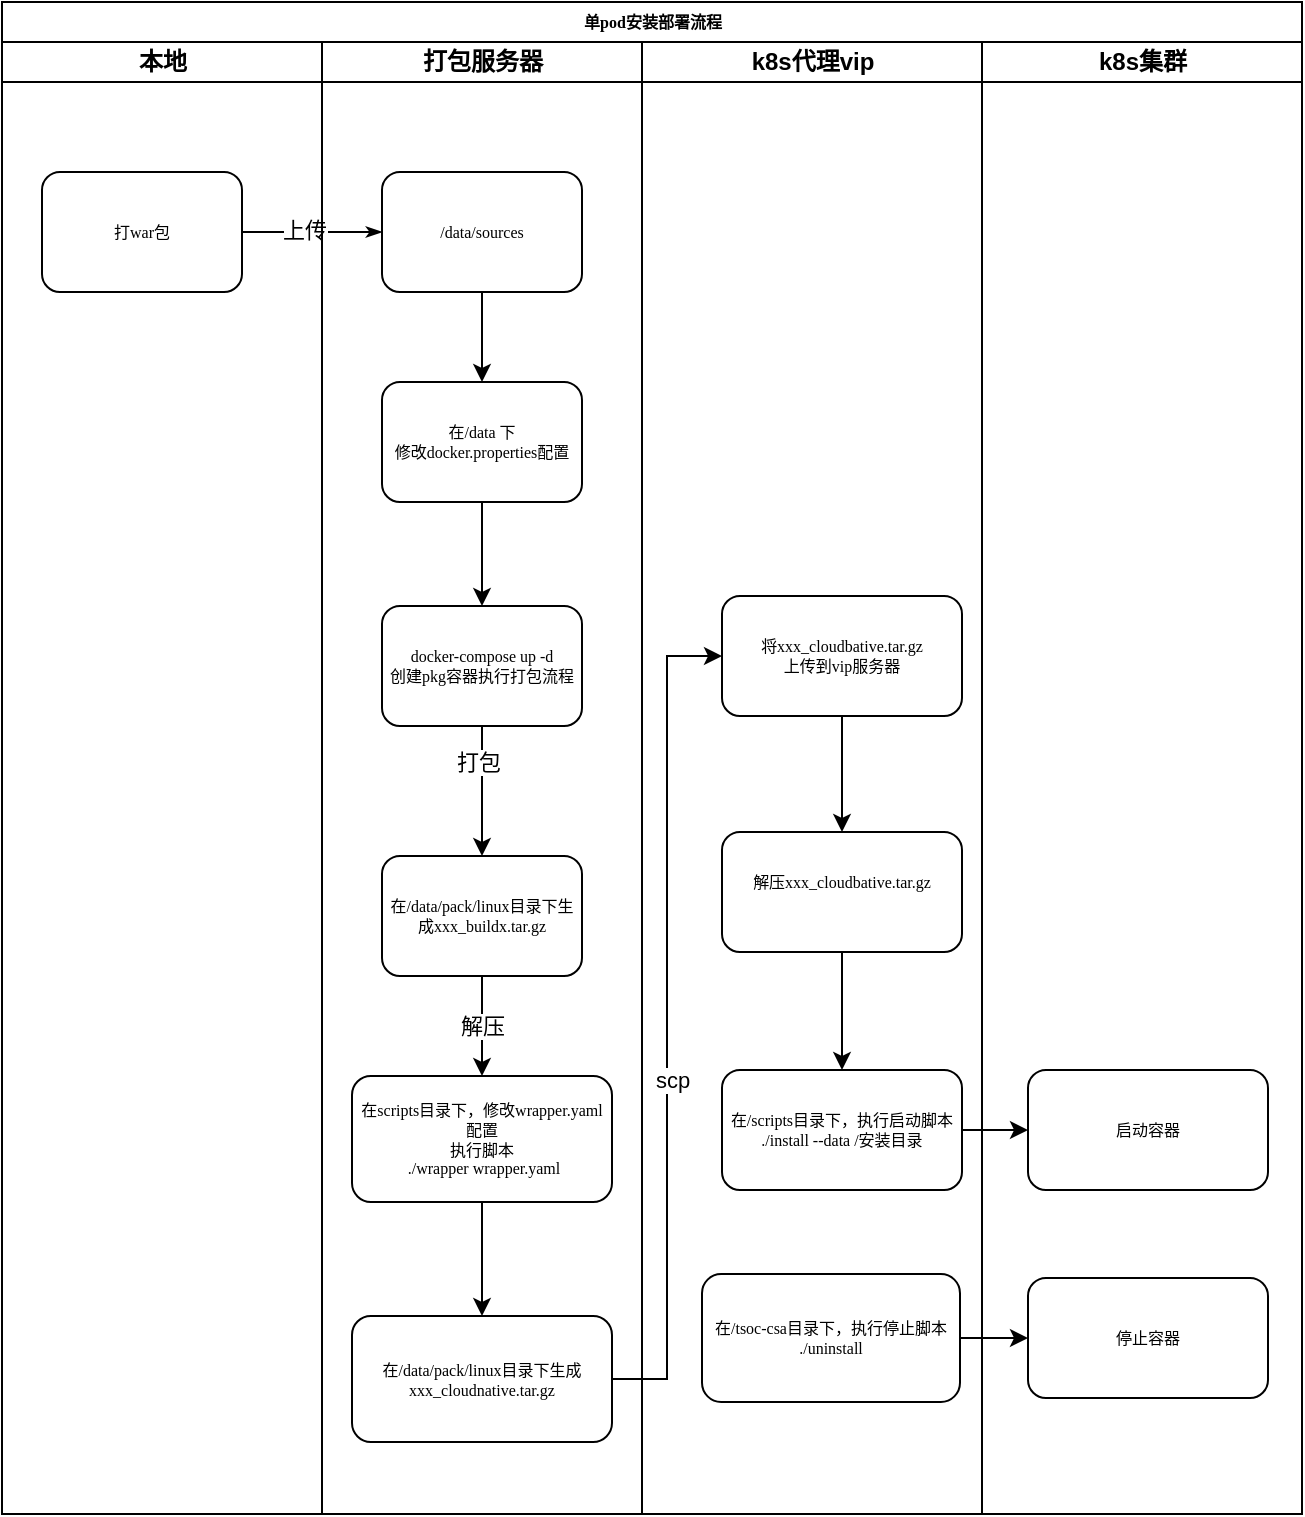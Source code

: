 <mxfile version="24.0.0" type="github">
  <diagram name="Page-1" id="74e2e168-ea6b-b213-b513-2b3c1d86103e">
    <mxGraphModel dx="1207" dy="664" grid="1" gridSize="10" guides="1" tooltips="1" connect="1" arrows="1" fold="1" page="1" pageScale="1" pageWidth="1100" pageHeight="850" background="none" math="0" shadow="0">
      <root>
        <mxCell id="0" />
        <mxCell id="1" parent="0" />
        <mxCell id="77e6c97f196da883-1" value="单pod安装部署流程" style="swimlane;html=1;childLayout=stackLayout;startSize=20;rounded=0;shadow=0;labelBackgroundColor=none;strokeWidth=1;fontFamily=Verdana;fontSize=8;align=center;" parent="1" vertex="1">
          <mxGeometry x="70" y="40" width="650" height="756" as="geometry">
            <mxRectangle x="70" y="40" width="60" height="20" as="alternateBounds" />
          </mxGeometry>
        </mxCell>
        <mxCell id="77e6c97f196da883-2" value="本地" style="swimlane;html=1;startSize=20;" parent="77e6c97f196da883-1" vertex="1">
          <mxGeometry y="20" width="160" height="736" as="geometry" />
        </mxCell>
        <mxCell id="77e6c97f196da883-8" value="打war包" style="rounded=1;whiteSpace=wrap;html=1;shadow=0;labelBackgroundColor=none;strokeWidth=1;fontFamily=Verdana;fontSize=8;align=center;" parent="77e6c97f196da883-2" vertex="1">
          <mxGeometry x="20" y="65" width="100" height="60" as="geometry" />
        </mxCell>
        <mxCell id="77e6c97f196da883-26" style="edgeStyle=orthogonalEdgeStyle;rounded=1;html=1;labelBackgroundColor=none;startArrow=none;startFill=0;startSize=5;endArrow=classicThin;endFill=1;endSize=5;jettySize=auto;orthogonalLoop=1;strokeWidth=1;fontFamily=Verdana;fontSize=8" parent="77e6c97f196da883-1" source="77e6c97f196da883-8" target="77e6c97f196da883-11" edge="1">
          <mxGeometry relative="1" as="geometry" />
        </mxCell>
        <mxCell id="NYJ9oHOiFf-xtb8jjsaK-16" value="上传" style="edgeLabel;html=1;align=center;verticalAlign=middle;resizable=0;points=[];" vertex="1" connectable="0" parent="77e6c97f196da883-26">
          <mxGeometry x="-0.125" y="1" relative="1" as="geometry">
            <mxPoint as="offset" />
          </mxGeometry>
        </mxCell>
        <mxCell id="77e6c97f196da883-33" style="edgeStyle=orthogonalEdgeStyle;rounded=1;html=1;labelBackgroundColor=none;startArrow=none;startFill=0;startSize=5;endArrow=classicThin;endFill=1;endSize=5;jettySize=auto;orthogonalLoop=1;strokeWidth=1;fontFamily=Verdana;fontSize=8" parent="77e6c97f196da883-1" source="77e6c97f196da883-13" edge="1">
          <mxGeometry relative="1" as="geometry">
            <mxPoint x="510" y="290" as="targetPoint" />
          </mxGeometry>
        </mxCell>
        <mxCell id="77e6c97f196da883-3" value="打包服务器" style="swimlane;html=1;startSize=20;" parent="77e6c97f196da883-1" vertex="1">
          <mxGeometry x="160" y="20" width="160" height="736" as="geometry" />
        </mxCell>
        <mxCell id="NYJ9oHOiFf-xtb8jjsaK-18" value="" style="edgeStyle=orthogonalEdgeStyle;rounded=0;orthogonalLoop=1;jettySize=auto;html=1;" edge="1" parent="77e6c97f196da883-3" source="77e6c97f196da883-11" target="NYJ9oHOiFf-xtb8jjsaK-17">
          <mxGeometry relative="1" as="geometry" />
        </mxCell>
        <mxCell id="77e6c97f196da883-11" value="/data/sources" style="rounded=1;whiteSpace=wrap;html=1;shadow=0;labelBackgroundColor=none;strokeWidth=1;fontFamily=Verdana;fontSize=8;align=center;" parent="77e6c97f196da883-3" vertex="1">
          <mxGeometry x="30" y="65" width="100" height="60" as="geometry" />
        </mxCell>
        <mxCell id="NYJ9oHOiFf-xtb8jjsaK-20" value="" style="edgeStyle=orthogonalEdgeStyle;rounded=0;orthogonalLoop=1;jettySize=auto;html=1;" edge="1" parent="77e6c97f196da883-3" source="NYJ9oHOiFf-xtb8jjsaK-17" target="NYJ9oHOiFf-xtb8jjsaK-19">
          <mxGeometry relative="1" as="geometry" />
        </mxCell>
        <mxCell id="NYJ9oHOiFf-xtb8jjsaK-17" value="在/data 下&lt;br&gt;修改docker.properties配置" style="rounded=1;whiteSpace=wrap;html=1;shadow=0;labelBackgroundColor=none;strokeWidth=1;fontFamily=Verdana;fontSize=8;align=center;" vertex="1" parent="77e6c97f196da883-3">
          <mxGeometry x="30" y="170" width="100" height="60" as="geometry" />
        </mxCell>
        <mxCell id="NYJ9oHOiFf-xtb8jjsaK-22" value="" style="edgeStyle=orthogonalEdgeStyle;rounded=0;orthogonalLoop=1;jettySize=auto;html=1;" edge="1" parent="77e6c97f196da883-3" source="NYJ9oHOiFf-xtb8jjsaK-19" target="NYJ9oHOiFf-xtb8jjsaK-21">
          <mxGeometry relative="1" as="geometry" />
        </mxCell>
        <mxCell id="NYJ9oHOiFf-xtb8jjsaK-25" value="打包" style="edgeLabel;html=1;align=center;verticalAlign=middle;resizable=0;points=[];" vertex="1" connectable="0" parent="NYJ9oHOiFf-xtb8jjsaK-22">
          <mxGeometry x="-0.463" y="-2" relative="1" as="geometry">
            <mxPoint as="offset" />
          </mxGeometry>
        </mxCell>
        <mxCell id="NYJ9oHOiFf-xtb8jjsaK-19" value="docker-compose up -d&lt;br&gt;创建pkg容器执行打包流程" style="rounded=1;whiteSpace=wrap;html=1;shadow=0;labelBackgroundColor=none;strokeWidth=1;fontFamily=Verdana;fontSize=8;align=center;" vertex="1" parent="77e6c97f196da883-3">
          <mxGeometry x="30" y="282" width="100" height="60" as="geometry" />
        </mxCell>
        <mxCell id="NYJ9oHOiFf-xtb8jjsaK-24" value="解压" style="edgeStyle=orthogonalEdgeStyle;rounded=0;orthogonalLoop=1;jettySize=auto;html=1;" edge="1" parent="77e6c97f196da883-3" source="NYJ9oHOiFf-xtb8jjsaK-21" target="NYJ9oHOiFf-xtb8jjsaK-23">
          <mxGeometry relative="1" as="geometry" />
        </mxCell>
        <mxCell id="NYJ9oHOiFf-xtb8jjsaK-21" value="在/data/pack/linux目录下生成xxx_buildx.tar.gz" style="rounded=1;whiteSpace=wrap;html=1;shadow=0;labelBackgroundColor=none;strokeWidth=1;fontFamily=Verdana;fontSize=8;align=center;" vertex="1" parent="77e6c97f196da883-3">
          <mxGeometry x="30" y="407" width="100" height="60" as="geometry" />
        </mxCell>
        <mxCell id="NYJ9oHOiFf-xtb8jjsaK-27" value="" style="edgeStyle=orthogonalEdgeStyle;rounded=0;orthogonalLoop=1;jettySize=auto;html=1;" edge="1" parent="77e6c97f196da883-3" source="NYJ9oHOiFf-xtb8jjsaK-23" target="NYJ9oHOiFf-xtb8jjsaK-26">
          <mxGeometry relative="1" as="geometry" />
        </mxCell>
        <mxCell id="NYJ9oHOiFf-xtb8jjsaK-23" value="在scripts目录下，修改wrapper.yaml配置&lt;br&gt;执行脚本&lt;br&gt;&amp;nbsp;./wrapper wrapper.yaml" style="rounded=1;whiteSpace=wrap;html=1;shadow=0;labelBackgroundColor=none;strokeWidth=1;fontFamily=Verdana;fontSize=8;align=center;" vertex="1" parent="77e6c97f196da883-3">
          <mxGeometry x="15" y="517" width="130" height="63" as="geometry" />
        </mxCell>
        <mxCell id="NYJ9oHOiFf-xtb8jjsaK-26" value="在/data/pack/linux目录下生成&lt;br&gt;xxx_cloudnative.tar.gz" style="rounded=1;whiteSpace=wrap;html=1;shadow=0;labelBackgroundColor=none;strokeWidth=1;fontFamily=Verdana;fontSize=8;align=center;" vertex="1" parent="77e6c97f196da883-3">
          <mxGeometry x="15" y="637" width="130" height="63" as="geometry" />
        </mxCell>
        <mxCell id="77e6c97f196da883-4" value="k8s代理vip" style="swimlane;html=1;startSize=20;" parent="77e6c97f196da883-1" vertex="1">
          <mxGeometry x="320" y="20" width="170" height="736" as="geometry" />
        </mxCell>
        <mxCell id="77e6c97f196da883-29" style="edgeStyle=orthogonalEdgeStyle;rounded=1;html=1;labelBackgroundColor=none;startArrow=none;startFill=0;startSize=5;endArrow=classicThin;endFill=1;endSize=5;jettySize=auto;orthogonalLoop=1;strokeWidth=1;fontFamily=Verdana;fontSize=8" parent="77e6c97f196da883-4" source="77e6c97f196da883-12" edge="1">
          <mxGeometry relative="1" as="geometry">
            <mxPoint x="80.0" y="240.0" as="targetPoint" />
          </mxGeometry>
        </mxCell>
        <mxCell id="NYJ9oHOiFf-xtb8jjsaK-36" value="" style="edgeStyle=orthogonalEdgeStyle;rounded=0;orthogonalLoop=1;jettySize=auto;html=1;" edge="1" parent="77e6c97f196da883-4" source="NYJ9oHOiFf-xtb8jjsaK-32" target="NYJ9oHOiFf-xtb8jjsaK-35">
          <mxGeometry relative="1" as="geometry" />
        </mxCell>
        <mxCell id="NYJ9oHOiFf-xtb8jjsaK-32" value="将xxx_cloudbative.tar.gz&lt;br&gt;上传到vip服务器" style="whiteSpace=wrap;html=1;fontSize=8;fontFamily=Verdana;rounded=1;shadow=0;labelBackgroundColor=none;strokeWidth=1;" vertex="1" parent="77e6c97f196da883-4">
          <mxGeometry x="40" y="277" width="120" height="60" as="geometry" />
        </mxCell>
        <mxCell id="NYJ9oHOiFf-xtb8jjsaK-38" value="" style="edgeStyle=orthogonalEdgeStyle;rounded=0;orthogonalLoop=1;jettySize=auto;html=1;" edge="1" parent="77e6c97f196da883-4" source="NYJ9oHOiFf-xtb8jjsaK-35" target="NYJ9oHOiFf-xtb8jjsaK-37">
          <mxGeometry relative="1" as="geometry" />
        </mxCell>
        <mxCell id="NYJ9oHOiFf-xtb8jjsaK-35" value="解压xxx_cloudbative.tar.gz&lt;div&gt;&lt;br/&gt;&lt;/div&gt;" style="whiteSpace=wrap;html=1;fontSize=8;fontFamily=Verdana;rounded=1;shadow=0;labelBackgroundColor=none;strokeWidth=1;" vertex="1" parent="77e6c97f196da883-4">
          <mxGeometry x="40" y="395" width="120" height="60" as="geometry" />
        </mxCell>
        <mxCell id="NYJ9oHOiFf-xtb8jjsaK-37" value="在/scripts目录下，执行启动脚本&lt;br&gt;./install --data /安装目录" style="whiteSpace=wrap;html=1;fontSize=8;fontFamily=Verdana;rounded=1;shadow=0;labelBackgroundColor=none;strokeWidth=1;" vertex="1" parent="77e6c97f196da883-4">
          <mxGeometry x="40" y="514" width="120" height="60" as="geometry" />
        </mxCell>
        <mxCell id="77e6c97f196da883-5" value="k8s集群" style="swimlane;html=1;startSize=20;" parent="77e6c97f196da883-1" vertex="1">
          <mxGeometry x="490" y="20" width="160" height="736" as="geometry" />
        </mxCell>
        <mxCell id="77e6c97f196da883-34" style="edgeStyle=orthogonalEdgeStyle;rounded=1;html=1;labelBackgroundColor=none;startArrow=none;startFill=0;startSize=5;endArrow=classicThin;endFill=1;endSize=5;jettySize=auto;orthogonalLoop=1;strokeColor=#000000;strokeWidth=1;fontFamily=Verdana;fontSize=8;fontColor=#000000;" parent="77e6c97f196da883-5" source="77e6c97f196da883-15" edge="1">
          <mxGeometry relative="1" as="geometry">
            <mxPoint x="80.0" y="320.0" as="targetPoint" />
          </mxGeometry>
        </mxCell>
        <mxCell id="77e6c97f196da883-35" style="edgeStyle=orthogonalEdgeStyle;rounded=1;html=1;labelBackgroundColor=none;startArrow=none;startFill=0;startSize=5;endArrow=classicThin;endFill=1;endSize=5;jettySize=auto;orthogonalLoop=1;strokeWidth=1;fontFamily=Verdana;fontSize=8" parent="77e6c97f196da883-5" source="77e6c97f196da883-16" edge="1">
          <mxGeometry relative="1" as="geometry">
            <mxPoint x="80.0" y="400" as="targetPoint" />
          </mxGeometry>
        </mxCell>
        <mxCell id="NYJ9oHOiFf-xtb8jjsaK-39" value="启动容器" style="whiteSpace=wrap;html=1;fontSize=8;fontFamily=Verdana;rounded=1;shadow=0;labelBackgroundColor=none;strokeWidth=1;" vertex="1" parent="77e6c97f196da883-5">
          <mxGeometry x="23" y="514" width="120" height="60" as="geometry" />
        </mxCell>
        <mxCell id="NYJ9oHOiFf-xtb8jjsaK-44" value="停止容器" style="whiteSpace=wrap;html=1;fontSize=8;fontFamily=Verdana;rounded=1;shadow=0;labelBackgroundColor=none;strokeWidth=1;" vertex="1" parent="77e6c97f196da883-5">
          <mxGeometry x="23" y="618" width="120" height="60" as="geometry" />
        </mxCell>
        <mxCell id="NYJ9oHOiFf-xtb8jjsaK-33" value="" style="edgeStyle=orthogonalEdgeStyle;rounded=0;orthogonalLoop=1;jettySize=auto;html=1;entryX=0;entryY=0.5;entryDx=0;entryDy=0;" edge="1" parent="77e6c97f196da883-1" source="NYJ9oHOiFf-xtb8jjsaK-26" target="NYJ9oHOiFf-xtb8jjsaK-32">
          <mxGeometry relative="1" as="geometry" />
        </mxCell>
        <mxCell id="NYJ9oHOiFf-xtb8jjsaK-34" value="scp" style="edgeLabel;html=1;align=center;verticalAlign=middle;resizable=0;points=[];" vertex="1" connectable="0" parent="NYJ9oHOiFf-xtb8jjsaK-33">
          <mxGeometry x="-0.149" y="-2" relative="1" as="geometry">
            <mxPoint as="offset" />
          </mxGeometry>
        </mxCell>
        <mxCell id="NYJ9oHOiFf-xtb8jjsaK-40" value="" style="edgeStyle=orthogonalEdgeStyle;rounded=0;orthogonalLoop=1;jettySize=auto;html=1;" edge="1" parent="77e6c97f196da883-1" source="NYJ9oHOiFf-xtb8jjsaK-37" target="NYJ9oHOiFf-xtb8jjsaK-39">
          <mxGeometry relative="1" as="geometry" />
        </mxCell>
        <mxCell id="NYJ9oHOiFf-xtb8jjsaK-45" value="" style="edgeStyle=orthogonalEdgeStyle;rounded=0;orthogonalLoop=1;jettySize=auto;html=1;" edge="1" parent="1" source="NYJ9oHOiFf-xtb8jjsaK-41" target="NYJ9oHOiFf-xtb8jjsaK-44">
          <mxGeometry relative="1" as="geometry" />
        </mxCell>
        <mxCell id="NYJ9oHOiFf-xtb8jjsaK-41" value="在/tsoc-csa目录下，执行停止脚本&lt;br&gt;./uninstall" style="whiteSpace=wrap;html=1;fontSize=8;fontFamily=Verdana;rounded=1;shadow=0;labelBackgroundColor=none;strokeWidth=1;" vertex="1" parent="1">
          <mxGeometry x="420" y="676" width="129" height="64" as="geometry" />
        </mxCell>
      </root>
    </mxGraphModel>
  </diagram>
</mxfile>
